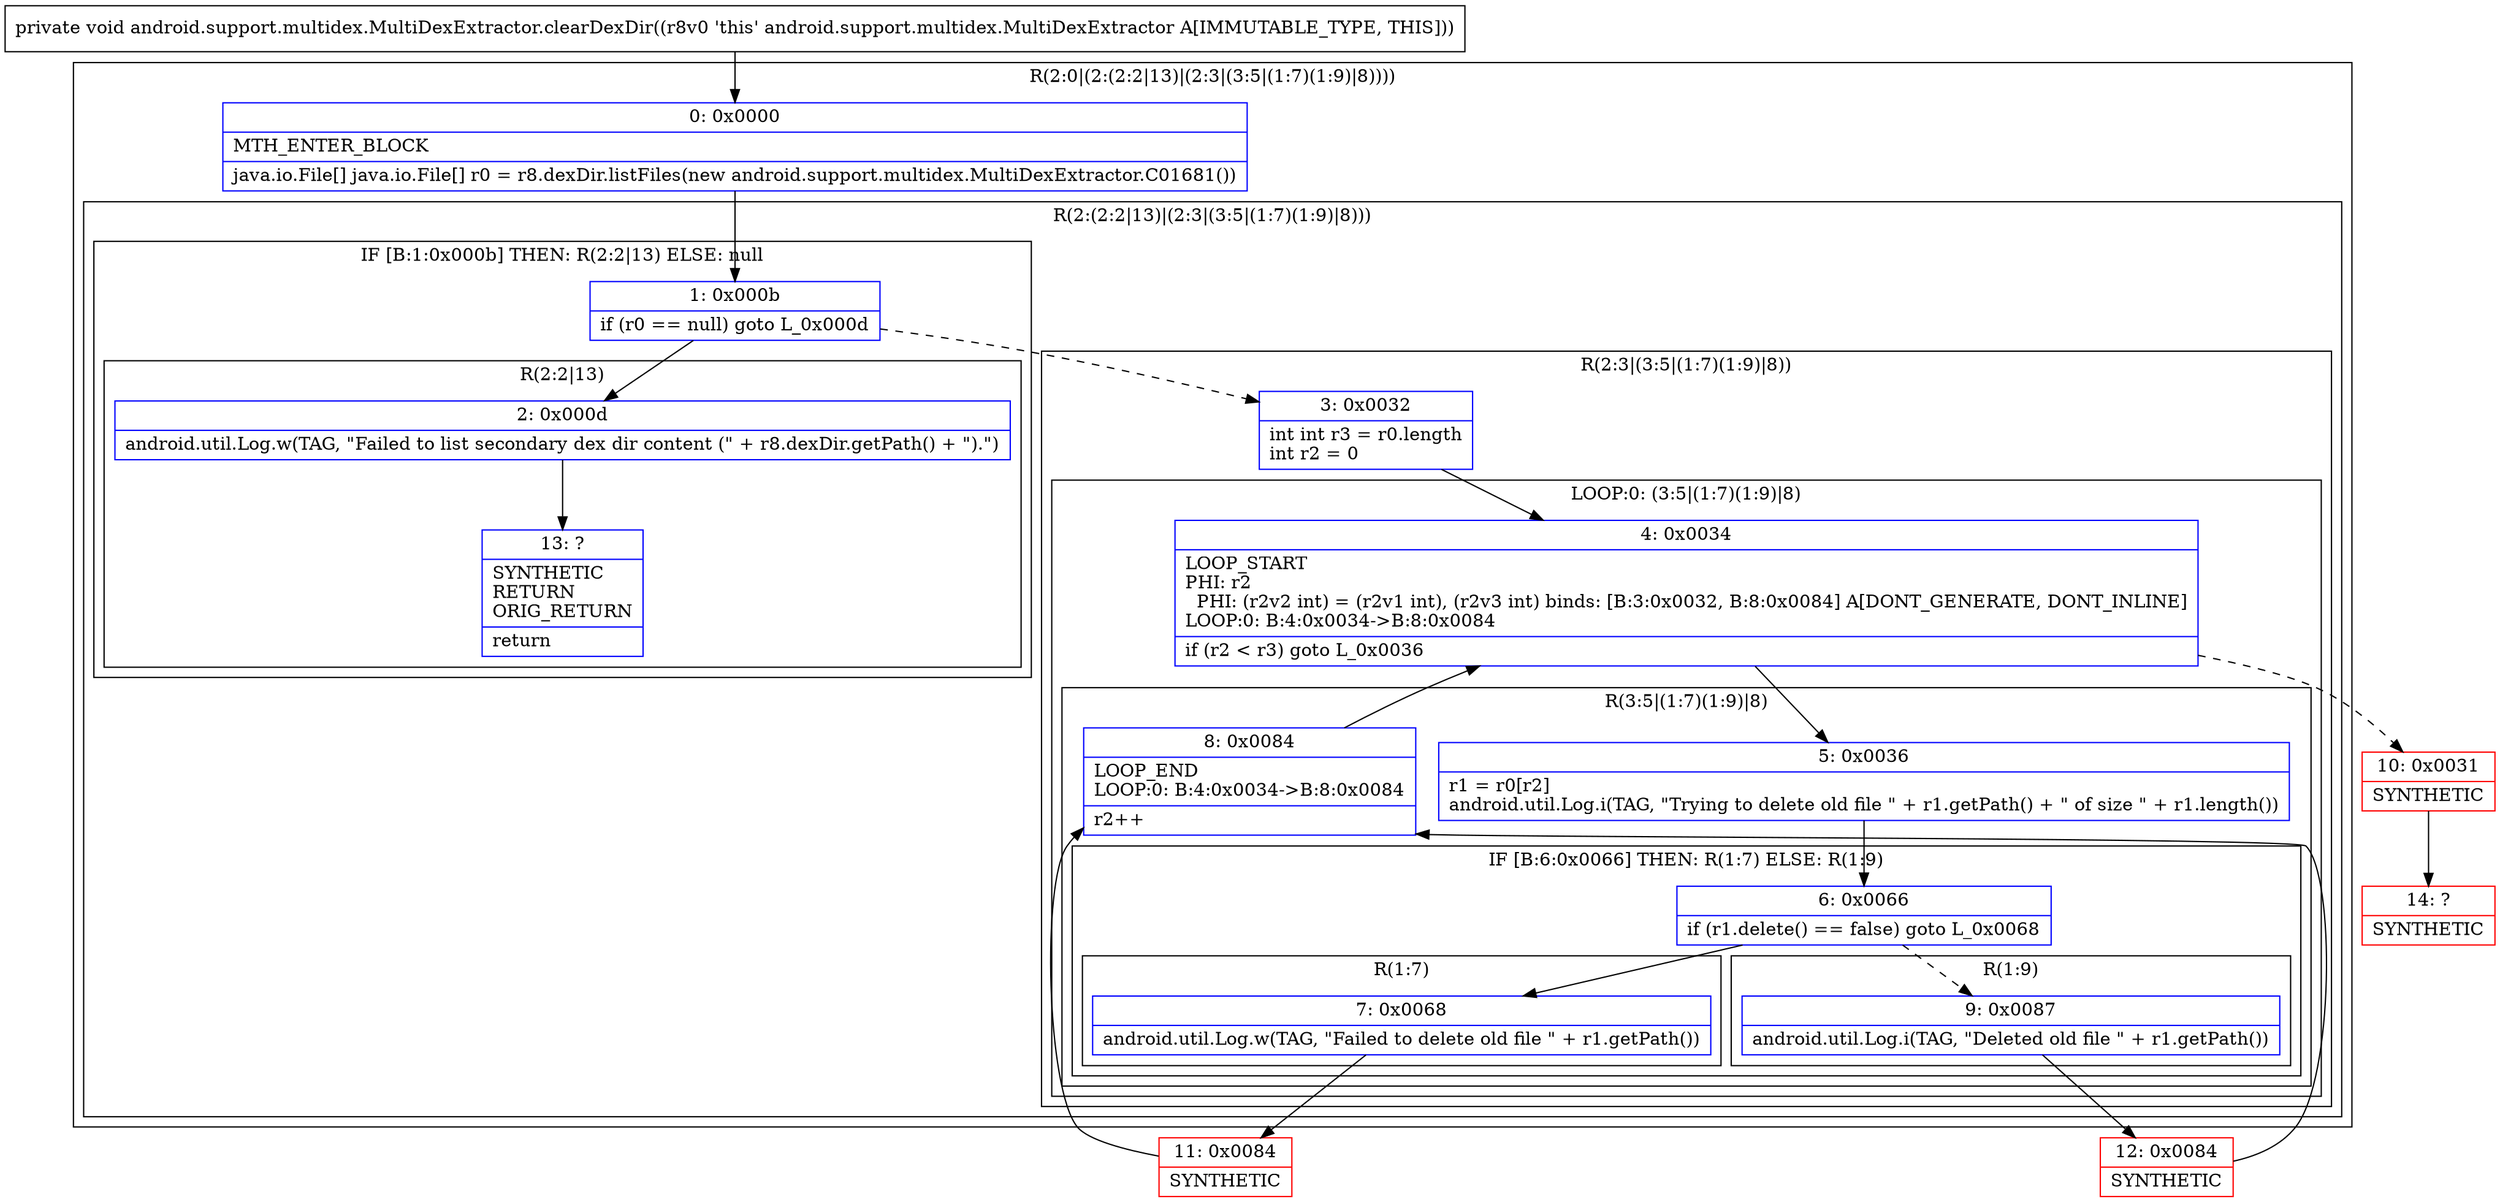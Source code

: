 digraph "CFG forandroid.support.multidex.MultiDexExtractor.clearDexDir()V" {
subgraph cluster_Region_1746654525 {
label = "R(2:0|(2:(2:2|13)|(2:3|(3:5|(1:7)(1:9)|8))))";
node [shape=record,color=blue];
Node_0 [shape=record,label="{0\:\ 0x0000|MTH_ENTER_BLOCK\l|java.io.File[] java.io.File[] r0 = r8.dexDir.listFiles(new android.support.multidex.MultiDexExtractor.C01681())\l}"];
subgraph cluster_Region_2126251162 {
label = "R(2:(2:2|13)|(2:3|(3:5|(1:7)(1:9)|8)))";
node [shape=record,color=blue];
subgraph cluster_IfRegion_234493095 {
label = "IF [B:1:0x000b] THEN: R(2:2|13) ELSE: null";
node [shape=record,color=blue];
Node_1 [shape=record,label="{1\:\ 0x000b|if (r0 == null) goto L_0x000d\l}"];
subgraph cluster_Region_543471479 {
label = "R(2:2|13)";
node [shape=record,color=blue];
Node_2 [shape=record,label="{2\:\ 0x000d|android.util.Log.w(TAG, \"Failed to list secondary dex dir content (\" + r8.dexDir.getPath() + \").\")\l}"];
Node_13 [shape=record,label="{13\:\ ?|SYNTHETIC\lRETURN\lORIG_RETURN\l|return\l}"];
}
}
subgraph cluster_Region_18481005 {
label = "R(2:3|(3:5|(1:7)(1:9)|8))";
node [shape=record,color=blue];
Node_3 [shape=record,label="{3\:\ 0x0032|int int r3 = r0.length\lint r2 = 0\l}"];
subgraph cluster_LoopRegion_273116030 {
label = "LOOP:0: (3:5|(1:7)(1:9)|8)";
node [shape=record,color=blue];
Node_4 [shape=record,label="{4\:\ 0x0034|LOOP_START\lPHI: r2 \l  PHI: (r2v2 int) = (r2v1 int), (r2v3 int) binds: [B:3:0x0032, B:8:0x0084] A[DONT_GENERATE, DONT_INLINE]\lLOOP:0: B:4:0x0034\-\>B:8:0x0084\l|if (r2 \< r3) goto L_0x0036\l}"];
subgraph cluster_Region_866914781 {
label = "R(3:5|(1:7)(1:9)|8)";
node [shape=record,color=blue];
Node_5 [shape=record,label="{5\:\ 0x0036|r1 = r0[r2]\landroid.util.Log.i(TAG, \"Trying to delete old file \" + r1.getPath() + \" of size \" + r1.length())\l}"];
subgraph cluster_IfRegion_92268306 {
label = "IF [B:6:0x0066] THEN: R(1:7) ELSE: R(1:9)";
node [shape=record,color=blue];
Node_6 [shape=record,label="{6\:\ 0x0066|if (r1.delete() == false) goto L_0x0068\l}"];
subgraph cluster_Region_460958707 {
label = "R(1:7)";
node [shape=record,color=blue];
Node_7 [shape=record,label="{7\:\ 0x0068|android.util.Log.w(TAG, \"Failed to delete old file \" + r1.getPath())\l}"];
}
subgraph cluster_Region_505637092 {
label = "R(1:9)";
node [shape=record,color=blue];
Node_9 [shape=record,label="{9\:\ 0x0087|android.util.Log.i(TAG, \"Deleted old file \" + r1.getPath())\l}"];
}
}
Node_8 [shape=record,label="{8\:\ 0x0084|LOOP_END\lLOOP:0: B:4:0x0034\-\>B:8:0x0084\l|r2++\l}"];
}
}
}
}
}
Node_10 [shape=record,color=red,label="{10\:\ 0x0031|SYNTHETIC\l}"];
Node_11 [shape=record,color=red,label="{11\:\ 0x0084|SYNTHETIC\l}"];
Node_12 [shape=record,color=red,label="{12\:\ 0x0084|SYNTHETIC\l}"];
Node_14 [shape=record,color=red,label="{14\:\ ?|SYNTHETIC\l}"];
MethodNode[shape=record,label="{private void android.support.multidex.MultiDexExtractor.clearDexDir((r8v0 'this' android.support.multidex.MultiDexExtractor A[IMMUTABLE_TYPE, THIS])) }"];
MethodNode -> Node_0;
Node_0 -> Node_1;
Node_1 -> Node_2;
Node_1 -> Node_3[style=dashed];
Node_2 -> Node_13;
Node_3 -> Node_4;
Node_4 -> Node_5;
Node_4 -> Node_10[style=dashed];
Node_5 -> Node_6;
Node_6 -> Node_7;
Node_6 -> Node_9[style=dashed];
Node_7 -> Node_11;
Node_9 -> Node_12;
Node_8 -> Node_4;
Node_10 -> Node_14;
Node_11 -> Node_8;
Node_12 -> Node_8;
}

